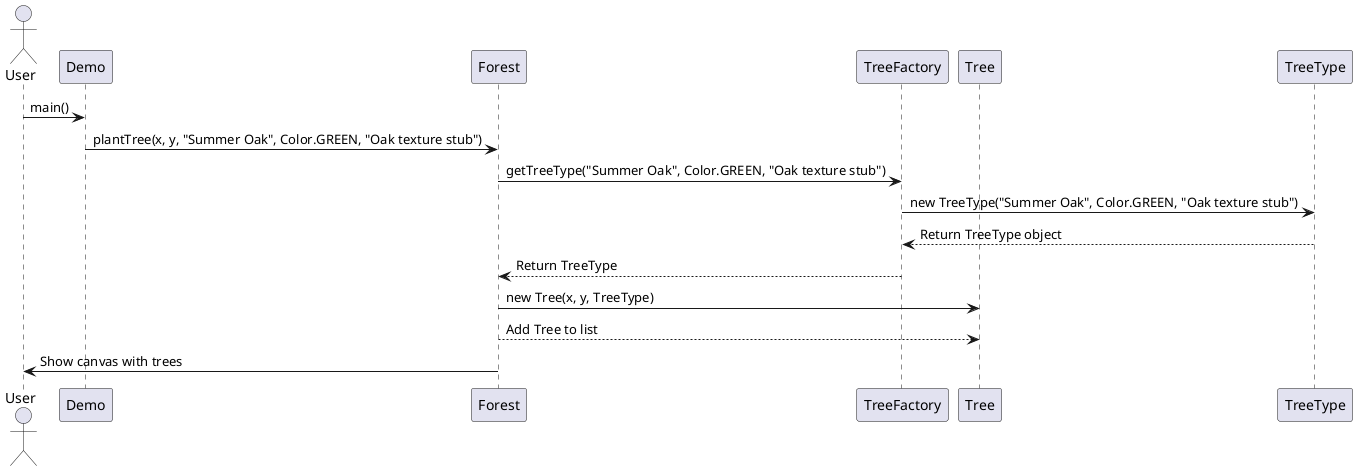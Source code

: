 @startuml
actor User
participant Demo
participant Forest
participant TreeFactory
participant Tree
participant TreeType

User -> Demo: main()
Demo -> Forest: plantTree(x, y, "Summer Oak", Color.GREEN, "Oak texture stub")
Forest -> TreeFactory: getTreeType("Summer Oak", Color.GREEN, "Oak texture stub")
TreeFactory -> TreeType: new TreeType("Summer Oak", Color.GREEN, "Oak texture stub")
TreeFactory <-- TreeType: Return TreeType object
Forest <-- TreeFactory: Return TreeType
Forest -> Tree: new Tree(x, y, TreeType)
Forest --> Tree: Add Tree to list
Forest -> User: Show canvas with trees
@enduml
